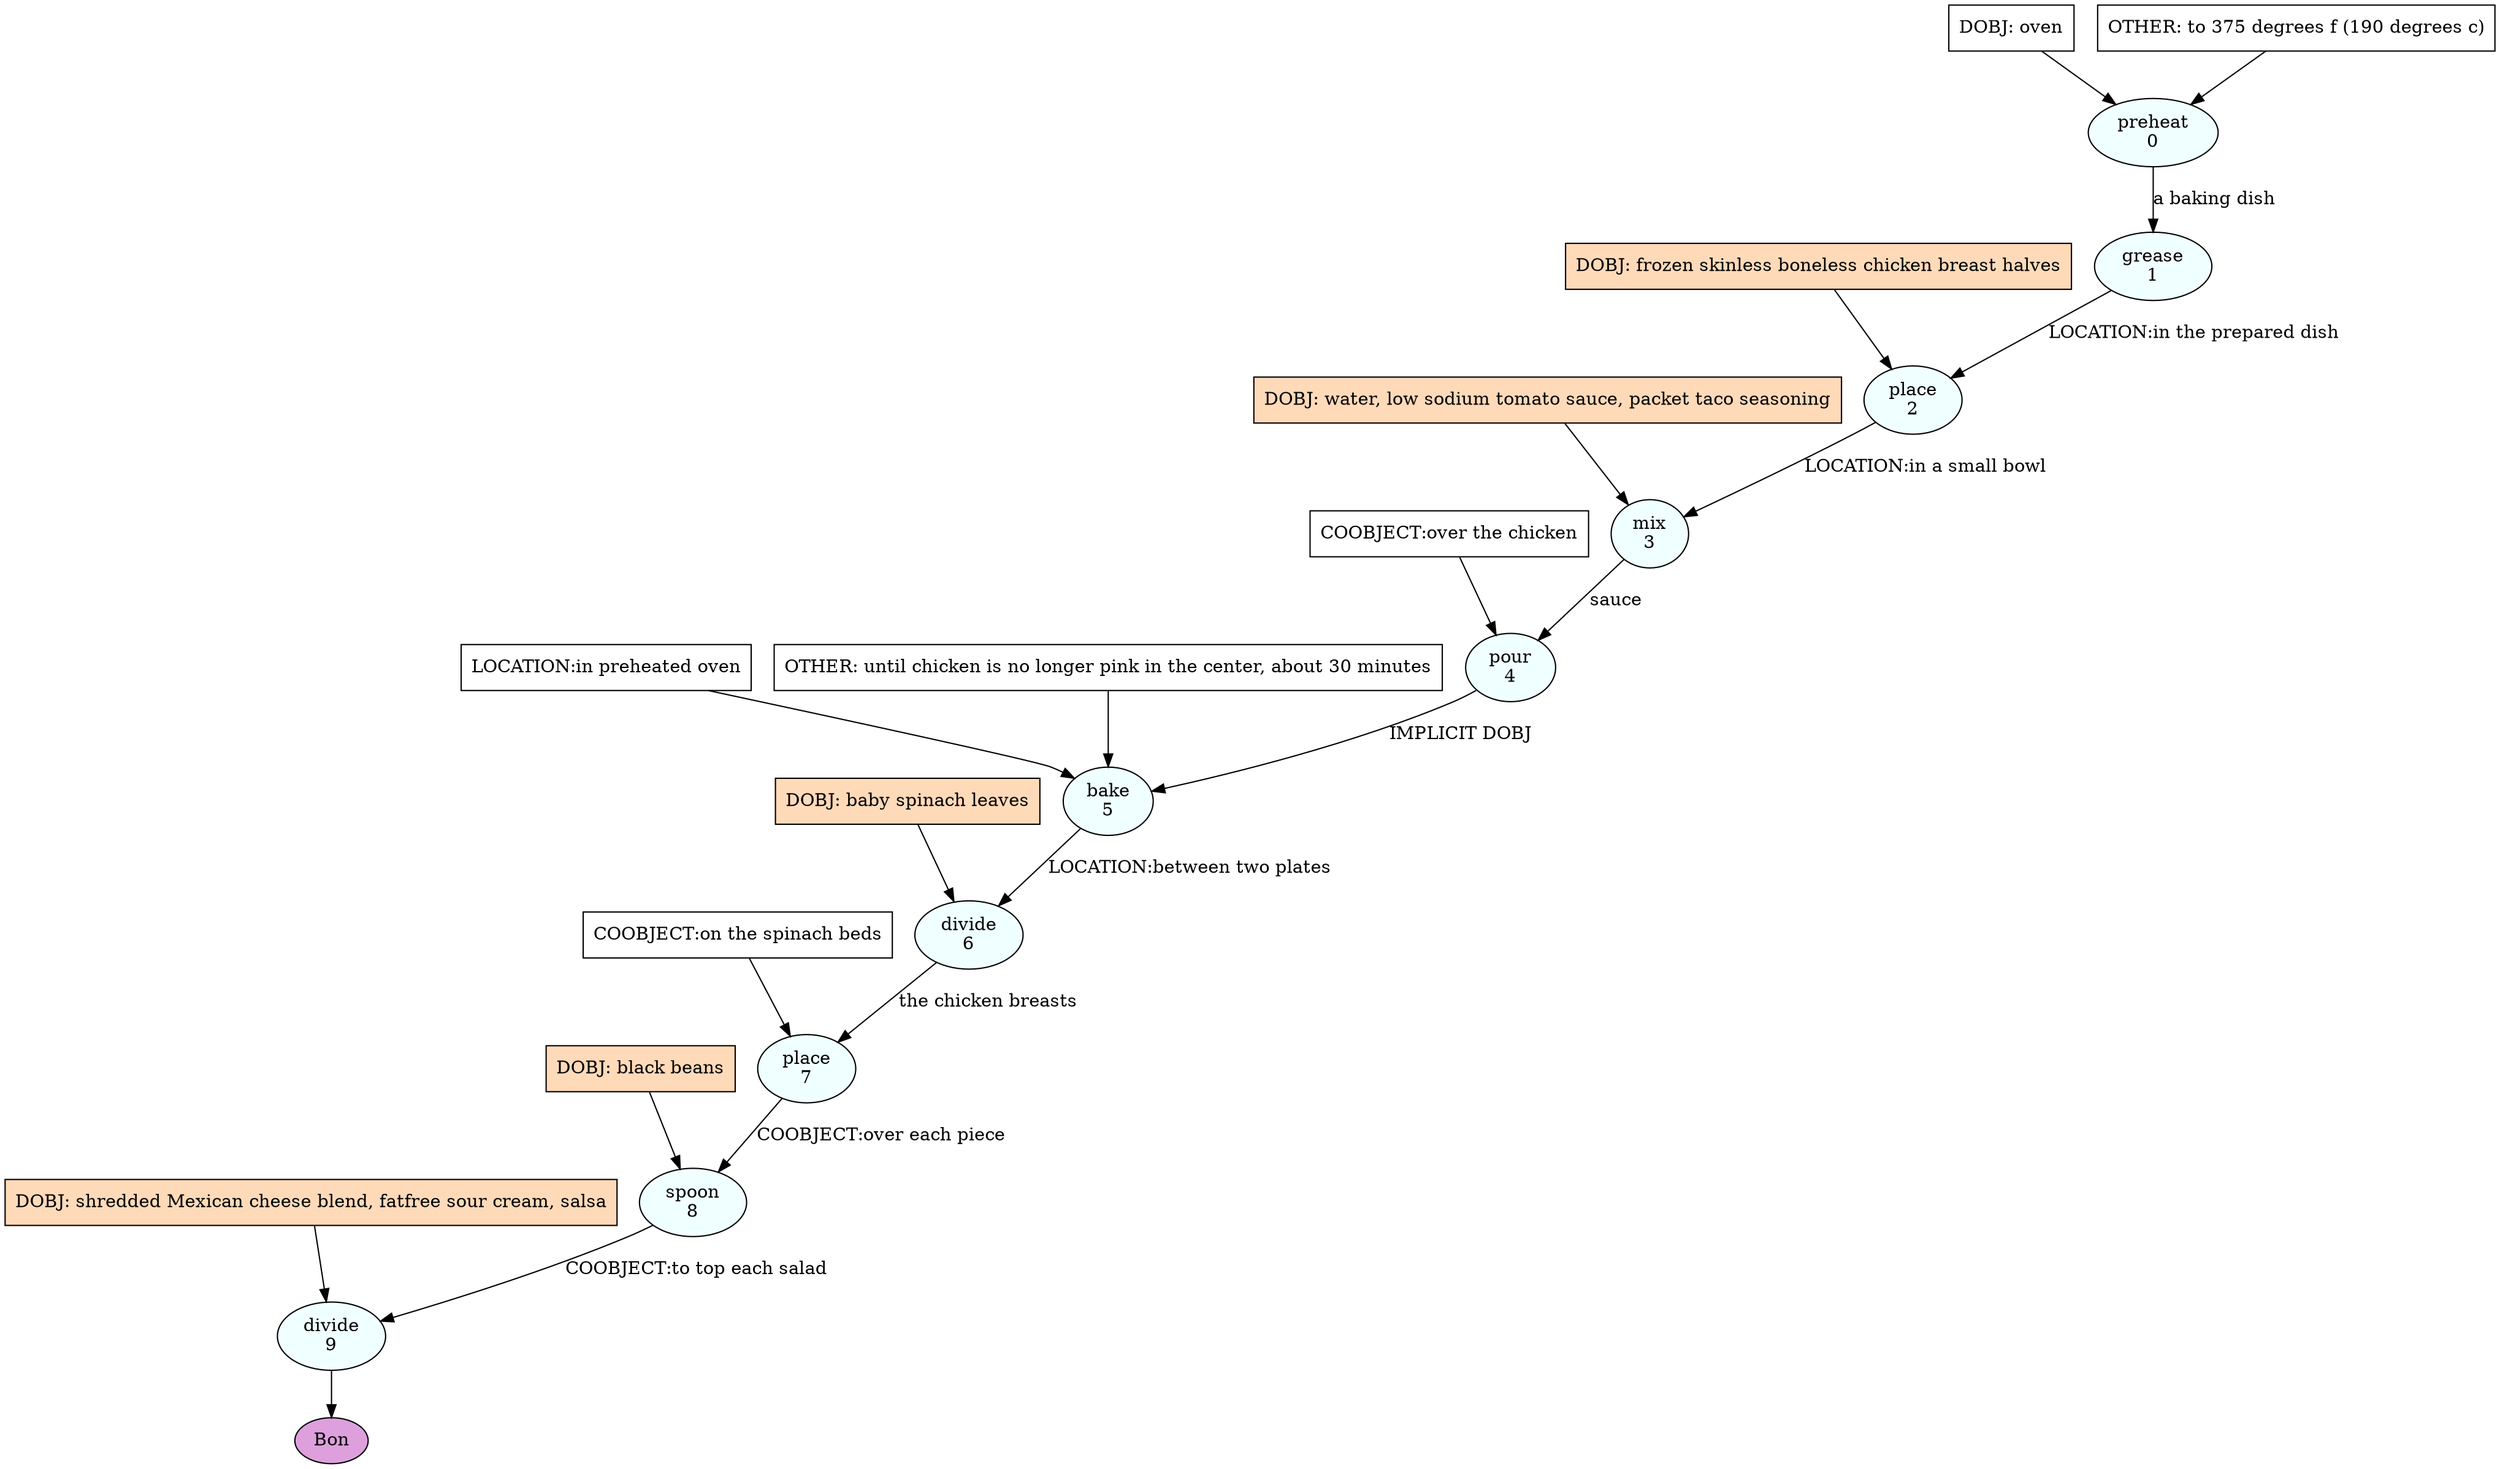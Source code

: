 digraph recipe {
E0[label="preheat
0", shape=oval, style=filled, fillcolor=azure]
E1[label="grease
1", shape=oval, style=filled, fillcolor=azure]
E2[label="place
2", shape=oval, style=filled, fillcolor=azure]
E3[label="mix
3", shape=oval, style=filled, fillcolor=azure]
E4[label="pour
4", shape=oval, style=filled, fillcolor=azure]
E5[label="bake
5", shape=oval, style=filled, fillcolor=azure]
E6[label="divide
6", shape=oval, style=filled, fillcolor=azure]
E7[label="place
7", shape=oval, style=filled, fillcolor=azure]
E8[label="spoon
8", shape=oval, style=filled, fillcolor=azure]
E9[label="divide
9", shape=oval, style=filled, fillcolor=azure]
D0[label="DOBJ: oven", shape=box, style=filled, fillcolor=white]
D0 -> E0
O0_0[label="OTHER: to 375 degrees f (190 degrees c)", shape=box, style=filled, fillcolor=white]
O0_0 -> E0
E0 -> E1 [label="a baking dish"]
D2_ing[label="DOBJ: frozen skinless boneless chicken breast halves", shape=box, style=filled, fillcolor=peachpuff]
D2_ing -> E2
E1 -> E2 [label="LOCATION:in the prepared dish"]
D3_ing[label="DOBJ: water, low sodium tomato sauce, packet taco seasoning", shape=box, style=filled, fillcolor=peachpuff]
D3_ing -> E3
E2 -> E3 [label="LOCATION:in a small bowl"]
E3 -> E4 [label="sauce"]
P4_0_0[label="COOBJECT:over the chicken", shape=box, style=filled, fillcolor=white]
P4_0_0 -> E4
E4 -> E5 [label="IMPLICIT DOBJ"]
P5_0_0[label="LOCATION:in preheated oven", shape=box, style=filled, fillcolor=white]
P5_0_0 -> E5
O5_0_0[label="OTHER: until chicken is no longer pink in the center, about 30 minutes", shape=box, style=filled, fillcolor=white]
O5_0_0 -> E5
D6_ing[label="DOBJ: baby spinach leaves", shape=box, style=filled, fillcolor=peachpuff]
D6_ing -> E6
E5 -> E6 [label="LOCATION:between two plates"]
E6 -> E7 [label="the chicken breasts"]
P7_0_0[label="COOBJECT:on the spinach beds", shape=box, style=filled, fillcolor=white]
P7_0_0 -> E7
D8_ing[label="DOBJ: black beans", shape=box, style=filled, fillcolor=peachpuff]
D8_ing -> E8
E7 -> E8 [label="COOBJECT:over each piece"]
D9_ing[label="DOBJ: shredded Mexican cheese blend, fatfree sour cream, salsa", shape=box, style=filled, fillcolor=peachpuff]
D9_ing -> E9
E8 -> E9 [label="COOBJECT:to top each salad"]
EOR[label="Bon", shape=oval, style=filled, fillcolor=plum]
E9 -> EOR
}

